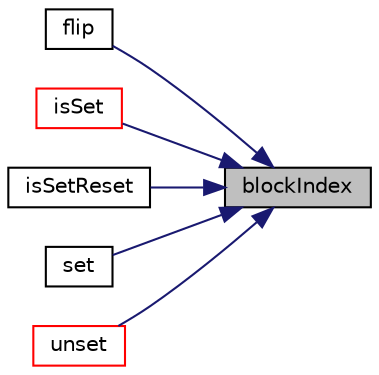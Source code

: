 digraph "blockIndex"
{
 // LATEX_PDF_SIZE
  edge [fontname="Helvetica",fontsize="10",labelfontname="Helvetica",labelfontsize="10"];
  node [fontname="Helvetica",fontsize="10",shape=record];
  rankdir="RL";
  Node1 [label="blockIndex",height=0.2,width=0.4,color="black", fillcolor="grey75", style="filled", fontcolor="black",tooltip=" "];
  Node1 -> Node2 [dir="back",color="midnightblue",fontsize="10",style="solid",fontname="Helvetica"];
  Node2 [label="flip",height=0.2,width=0.4,color="black", fillcolor="white", style="filled",URL="$classpFlow_1_1bitsetHD.html#a74a8cd0990eeea3de23632bb76da49dd",tooltip=" "];
  Node1 -> Node3 [dir="back",color="midnightblue",fontsize="10",style="solid",fontname="Helvetica"];
  Node3 [label="isSet",height=0.2,width=0.4,color="red", fillcolor="white", style="filled",URL="$classpFlow_1_1bitsetHD.html#af15ab299f1b6ce01d415cd9e3ad90d18",tooltip=" "];
  Node1 -> Node5 [dir="back",color="midnightblue",fontsize="10",style="solid",fontname="Helvetica"];
  Node5 [label="isSetReset",height=0.2,width=0.4,color="black", fillcolor="white", style="filled",URL="$classpFlow_1_1bitsetHD.html#ab6b736b307b35826adc6c1cb86dbb0ce",tooltip=" "];
  Node1 -> Node6 [dir="back",color="midnightblue",fontsize="10",style="solid",fontname="Helvetica"];
  Node6 [label="set",height=0.2,width=0.4,color="black", fillcolor="white", style="filled",URL="$classpFlow_1_1bitsetHD.html#a66807f930d9a491277e464bfa1cb58a0",tooltip=" "];
  Node1 -> Node7 [dir="back",color="midnightblue",fontsize="10",style="solid",fontname="Helvetica"];
  Node7 [label="unset",height=0.2,width=0.4,color="red", fillcolor="white", style="filled",URL="$classpFlow_1_1bitsetHD.html#a2904c29a18e6d441ddf3f1a3eed7595b",tooltip=" "];
}
